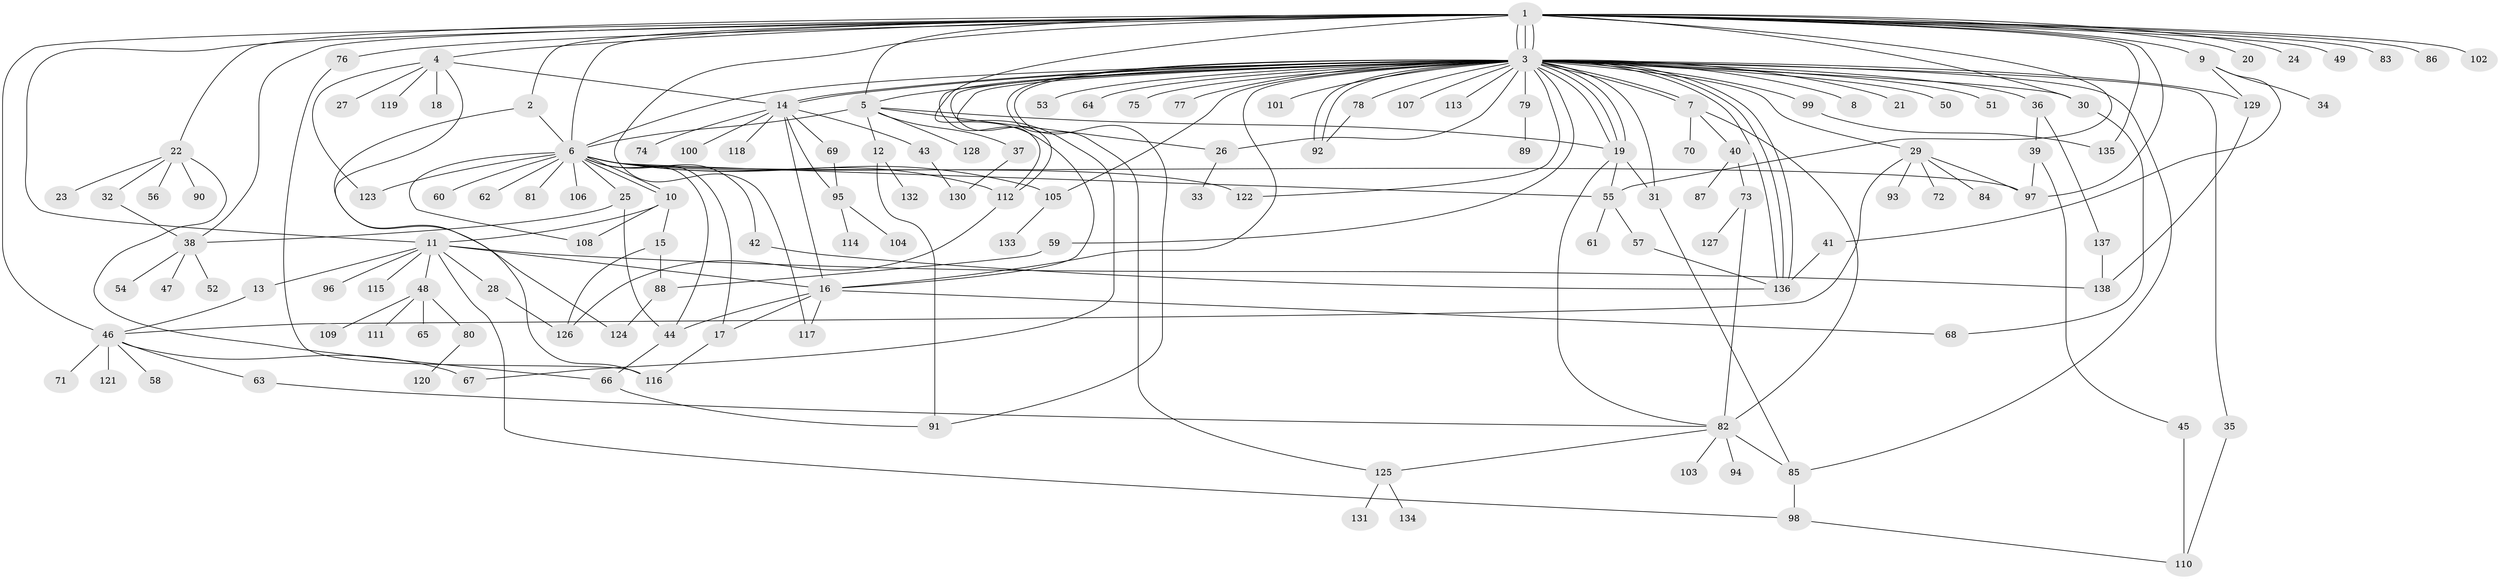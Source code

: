 // coarse degree distribution, {22: 0.018691588785046728, 43: 0.009345794392523364, 6: 0.018691588785046728, 1: 0.514018691588785, 4: 0.056074766355140186, 5: 0.04672897196261682, 10: 0.009345794392523364, 2: 0.16822429906542055, 8: 0.009345794392523364, 7: 0.018691588785046728, 3: 0.11214953271028037, 13: 0.009345794392523364, 12: 0.009345794392523364}
// Generated by graph-tools (version 1.1) at 2025/41/03/06/25 10:41:44]
// undirected, 138 vertices, 209 edges
graph export_dot {
graph [start="1"]
  node [color=gray90,style=filled];
  1;
  2;
  3;
  4;
  5;
  6;
  7;
  8;
  9;
  10;
  11;
  12;
  13;
  14;
  15;
  16;
  17;
  18;
  19;
  20;
  21;
  22;
  23;
  24;
  25;
  26;
  27;
  28;
  29;
  30;
  31;
  32;
  33;
  34;
  35;
  36;
  37;
  38;
  39;
  40;
  41;
  42;
  43;
  44;
  45;
  46;
  47;
  48;
  49;
  50;
  51;
  52;
  53;
  54;
  55;
  56;
  57;
  58;
  59;
  60;
  61;
  62;
  63;
  64;
  65;
  66;
  67;
  68;
  69;
  70;
  71;
  72;
  73;
  74;
  75;
  76;
  77;
  78;
  79;
  80;
  81;
  82;
  83;
  84;
  85;
  86;
  87;
  88;
  89;
  90;
  91;
  92;
  93;
  94;
  95;
  96;
  97;
  98;
  99;
  100;
  101;
  102;
  103;
  104;
  105;
  106;
  107;
  108;
  109;
  110;
  111;
  112;
  113;
  114;
  115;
  116;
  117;
  118;
  119;
  120;
  121;
  122;
  123;
  124;
  125;
  126;
  127;
  128;
  129;
  130;
  131;
  132;
  133;
  134;
  135;
  136;
  137;
  138;
  1 -- 2;
  1 -- 3;
  1 -- 3;
  1 -- 3;
  1 -- 4;
  1 -- 5;
  1 -- 6;
  1 -- 9;
  1 -- 11;
  1 -- 16;
  1 -- 20;
  1 -- 22;
  1 -- 24;
  1 -- 30;
  1 -- 38;
  1 -- 46;
  1 -- 49;
  1 -- 55;
  1 -- 76;
  1 -- 83;
  1 -- 86;
  1 -- 97;
  1 -- 102;
  1 -- 117;
  1 -- 135;
  2 -- 6;
  2 -- 116;
  3 -- 5;
  3 -- 6;
  3 -- 7;
  3 -- 7;
  3 -- 8;
  3 -- 14;
  3 -- 14;
  3 -- 16;
  3 -- 19;
  3 -- 19;
  3 -- 19;
  3 -- 21;
  3 -- 26;
  3 -- 29;
  3 -- 30;
  3 -- 31;
  3 -- 35;
  3 -- 36;
  3 -- 50;
  3 -- 51;
  3 -- 53;
  3 -- 59;
  3 -- 64;
  3 -- 67;
  3 -- 75;
  3 -- 77;
  3 -- 78;
  3 -- 79;
  3 -- 85;
  3 -- 91;
  3 -- 92;
  3 -- 92;
  3 -- 99;
  3 -- 101;
  3 -- 105;
  3 -- 107;
  3 -- 112;
  3 -- 112;
  3 -- 113;
  3 -- 122;
  3 -- 125;
  3 -- 129;
  3 -- 136;
  3 -- 136;
  3 -- 136;
  4 -- 14;
  4 -- 18;
  4 -- 27;
  4 -- 119;
  4 -- 123;
  4 -- 124;
  5 -- 6;
  5 -- 12;
  5 -- 19;
  5 -- 26;
  5 -- 37;
  5 -- 128;
  6 -- 10;
  6 -- 10;
  6 -- 17;
  6 -- 25;
  6 -- 42;
  6 -- 44;
  6 -- 55;
  6 -- 60;
  6 -- 62;
  6 -- 81;
  6 -- 97;
  6 -- 105;
  6 -- 106;
  6 -- 108;
  6 -- 112;
  6 -- 122;
  6 -- 123;
  7 -- 40;
  7 -- 70;
  7 -- 82;
  9 -- 34;
  9 -- 41;
  9 -- 129;
  10 -- 11;
  10 -- 15;
  10 -- 108;
  11 -- 13;
  11 -- 16;
  11 -- 28;
  11 -- 48;
  11 -- 96;
  11 -- 98;
  11 -- 115;
  11 -- 138;
  12 -- 91;
  12 -- 132;
  13 -- 46;
  14 -- 16;
  14 -- 43;
  14 -- 69;
  14 -- 74;
  14 -- 95;
  14 -- 100;
  14 -- 118;
  15 -- 88;
  15 -- 126;
  16 -- 17;
  16 -- 44;
  16 -- 68;
  16 -- 117;
  17 -- 116;
  19 -- 31;
  19 -- 55;
  19 -- 82;
  22 -- 23;
  22 -- 32;
  22 -- 56;
  22 -- 66;
  22 -- 90;
  25 -- 38;
  25 -- 44;
  26 -- 33;
  28 -- 126;
  29 -- 46;
  29 -- 72;
  29 -- 84;
  29 -- 93;
  29 -- 97;
  30 -- 68;
  31 -- 85;
  32 -- 38;
  35 -- 110;
  36 -- 39;
  36 -- 137;
  37 -- 130;
  38 -- 47;
  38 -- 52;
  38 -- 54;
  39 -- 45;
  39 -- 97;
  40 -- 73;
  40 -- 87;
  41 -- 136;
  42 -- 136;
  43 -- 130;
  44 -- 66;
  45 -- 110;
  46 -- 58;
  46 -- 63;
  46 -- 67;
  46 -- 71;
  46 -- 121;
  48 -- 65;
  48 -- 80;
  48 -- 109;
  48 -- 111;
  55 -- 57;
  55 -- 61;
  57 -- 136;
  59 -- 88;
  63 -- 82;
  66 -- 91;
  69 -- 95;
  73 -- 82;
  73 -- 127;
  76 -- 116;
  78 -- 92;
  79 -- 89;
  80 -- 120;
  82 -- 85;
  82 -- 94;
  82 -- 103;
  82 -- 125;
  85 -- 98;
  88 -- 124;
  95 -- 104;
  95 -- 114;
  98 -- 110;
  99 -- 135;
  105 -- 133;
  112 -- 126;
  125 -- 131;
  125 -- 134;
  129 -- 138;
  137 -- 138;
}
